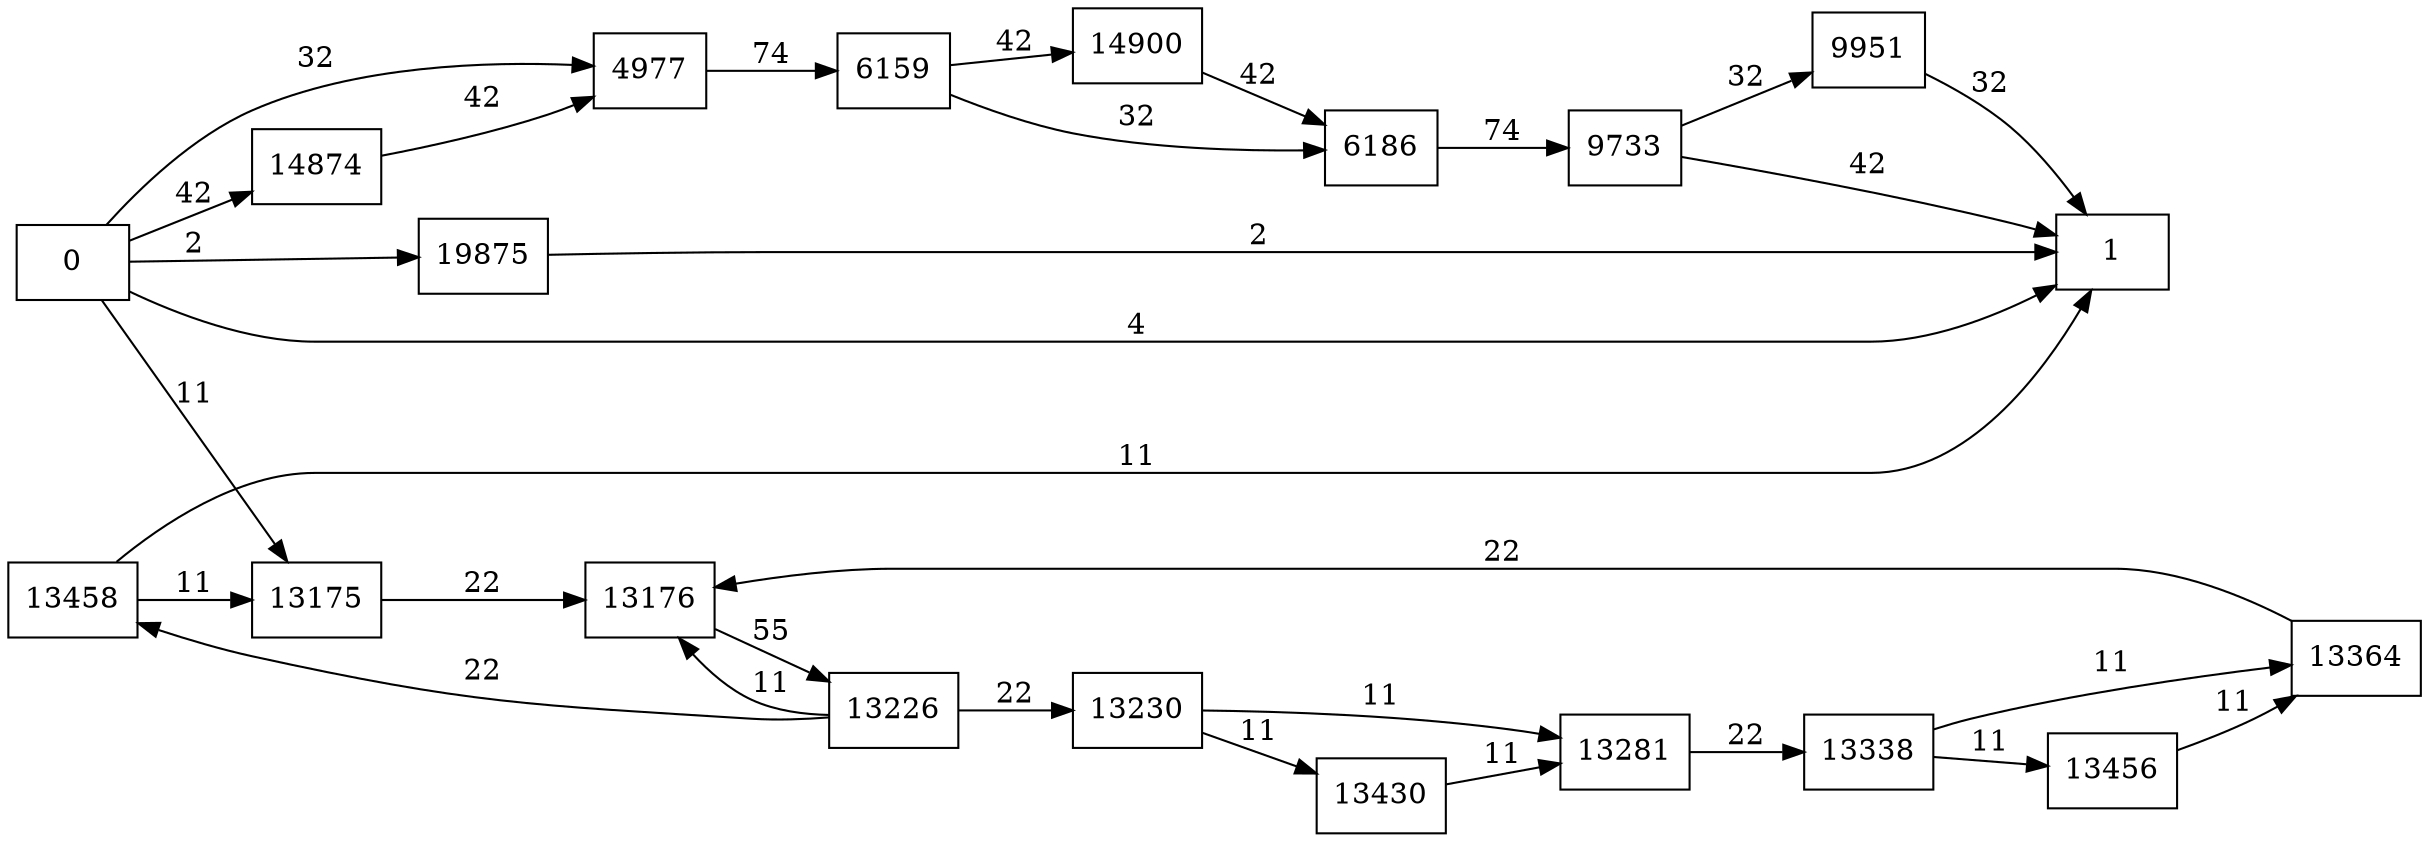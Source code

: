 digraph {
	graph [rankdir=LR]
	node [shape=rectangle]
	4977 -> 6159 [label=74]
	6159 -> 6186 [label=32]
	6159 -> 14900 [label=42]
	6186 -> 9733 [label=74]
	9733 -> 1 [label=42]
	9733 -> 9951 [label=32]
	9951 -> 1 [label=32]
	13175 -> 13176 [label=22]
	13176 -> 13226 [label=55]
	13226 -> 13230 [label=22]
	13226 -> 13458 [label=22]
	13226 -> 13176 [label=11]
	13230 -> 13281 [label=11]
	13230 -> 13430 [label=11]
	13281 -> 13338 [label=22]
	13338 -> 13364 [label=11]
	13338 -> 13456 [label=11]
	13364 -> 13176 [label=22]
	13430 -> 13281 [label=11]
	13456 -> 13364 [label=11]
	13458 -> 13175 [label=11]
	13458 -> 1 [label=11]
	14874 -> 4977 [label=42]
	14900 -> 6186 [label=42]
	19875 -> 1 [label=2]
	0 -> 4977 [label=32]
	0 -> 1 [label=4]
	0 -> 13175 [label=11]
	0 -> 14874 [label=42]
	0 -> 19875 [label=2]
}
